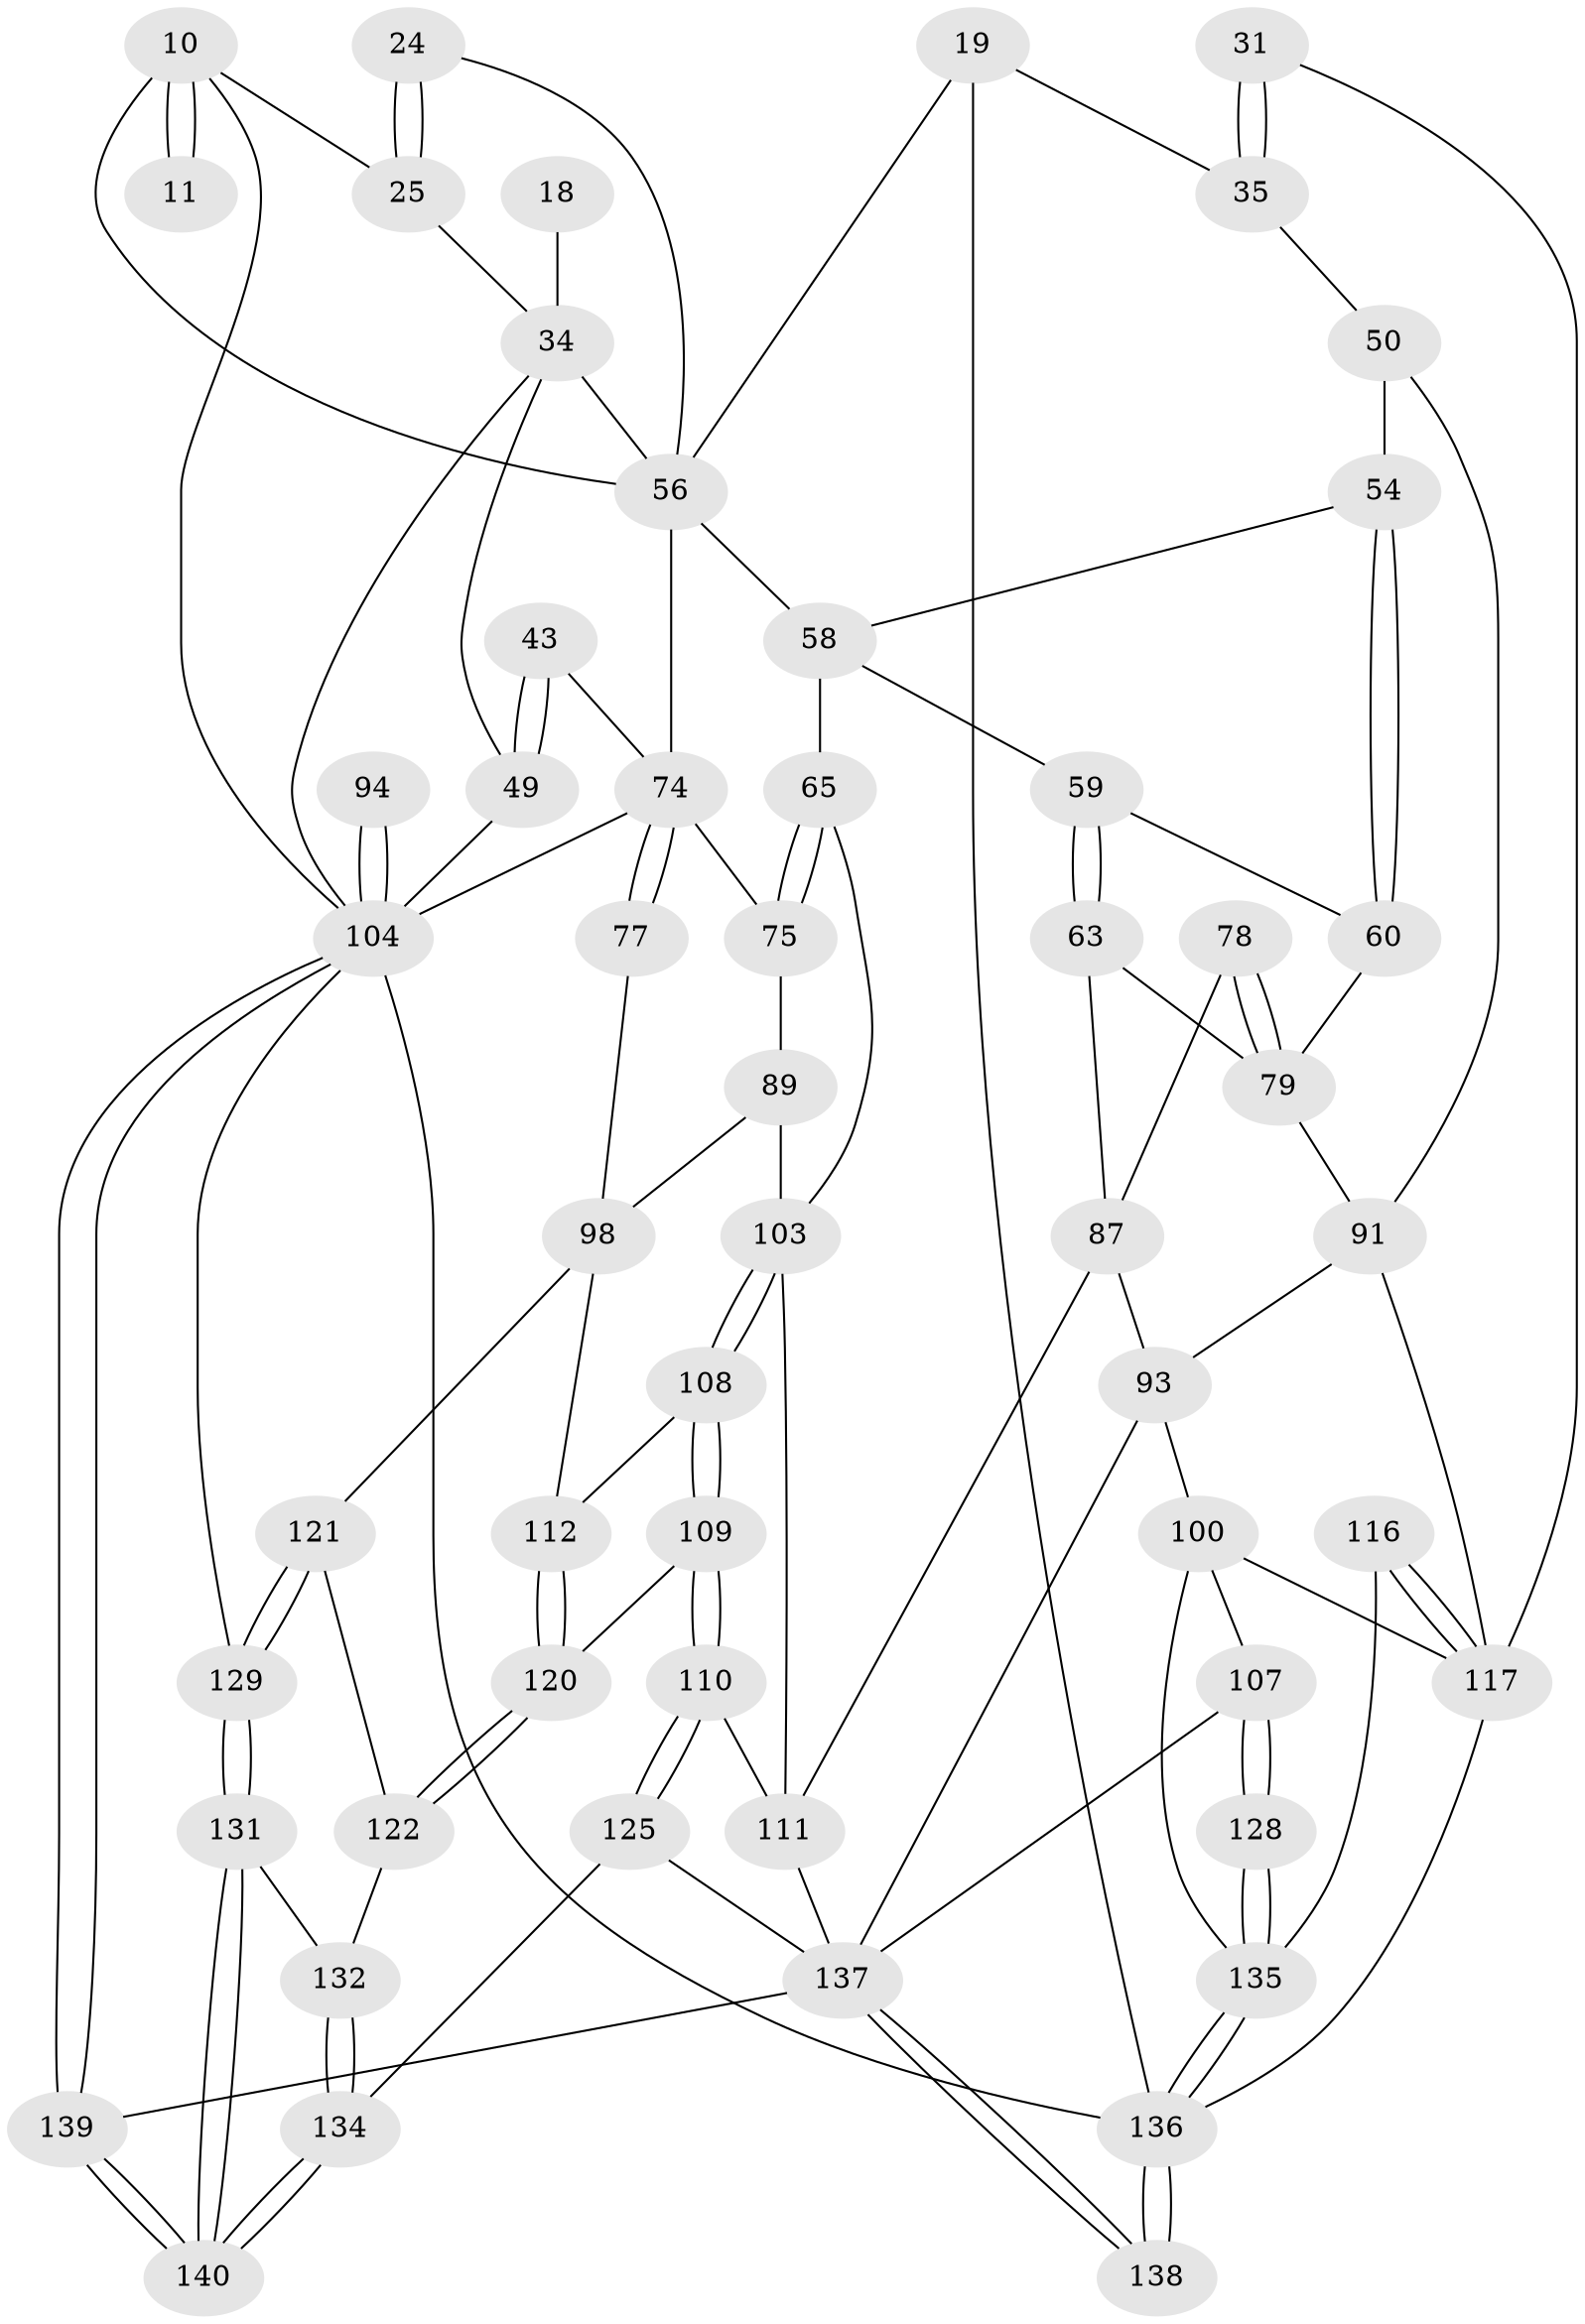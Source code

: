 // original degree distribution, {3: 0.02857142857142857, 6: 0.22142857142857142, 5: 0.5428571428571428, 4: 0.20714285714285716}
// Generated by graph-tools (version 1.1) at 2025/04/03/04/25 22:04:36]
// undirected, 56 vertices, 121 edges
graph export_dot {
graph [start="1"]
  node [color=gray90,style=filled];
  10 [pos="+0.684345448719189+0.08195714260852095",super="+7+2"];
  11 [pos="+0.9255025528386964+0"];
  18 [pos="+0.8485601877526934+0.17510081637396377"];
  19 [pos="+0.330552813644005+0.16807858637220513",super="+9"];
  24 [pos="+0.5449226749893389+0.14250336445556597"];
  25 [pos="+0.602175123105228+0.23811249343014965",super="+13+12"];
  31 [pos="+0+0.4615595968679524"];
  34 [pos="+0.7768707748936564+0.3221652788401546",super="+27+28+29+33+26"];
  35 [pos="+0.15199261609446263+0.3180817067585031",super="+21"];
  43 [pos="+0.79236118481574+0.40821307275355434"];
  49 [pos="+0.8693706513490981+0.460937937530177",super="+48+42"];
  50 [pos="+0.1797093060354546+0.476922272487599",super="+39"];
  54 [pos="+0.25665396946915353+0.47833276324557783",super="+38"];
  56 [pos="+0.5467085452719699+0.4566123139749156",super="+41"];
  58 [pos="+0.3739512849877537+0.4369106710944266",super="+37+57"];
  59 [pos="+0.33415642548687663+0.4597659891301014"];
  60 [pos="+0.26188722523608304+0.48257724120577017"];
  63 [pos="+0.29464272639288125+0.555343502952433"];
  65 [pos="+0.4086737207884593+0.5339052021749046"];
  74 [pos="+0.5990677860428947+0.5201238069199591",super="+55+72"];
  75 [pos="+0.571592811787697+0.5453368174937742"];
  77 [pos="+0.7441195145657039+0.6717689657745071"];
  78 [pos="+0.2772086549861274+0.6305087414461654",super="+76"];
  79 [pos="+0.2333586932502132+0.6379740272131008",super="+62+64"];
  87 [pos="+0.3630147045733833+0.6914449058152267",super="+80"];
  89 [pos="+0.6375998086670209+0.6921944522794378",super="+81"];
  91 [pos="+0.15049218921276014+0.7363618621472212",super="+52+90"];
  93 [pos="+0.25440198611408305+0.6924071137028434",super="+92"];
  94 [pos="+1+0.9575302883742385"];
  98 [pos="+0.7410941855671022+0.7241140374788916",super="+88"];
  100 [pos="+0.19377463545256937+0.8076669159439042",super="+99"];
  103 [pos="+0.5327104181344421+0.7181734678348205",super="+83+82"];
  104 [pos="+1+1",super="+3+73+95"];
  107 [pos="+0.2990264715023128+0.8547238575620084"];
  108 [pos="+0.5588065562328611+0.7675574644854252"];
  109 [pos="+0.5315218898688844+0.8321498129459493"];
  110 [pos="+0.5091079501685406+0.8663196287477956"];
  111 [pos="+0.46480281935279155+0.7590302668414556",super="+85+86"];
  112 [pos="+0.6217053730363806+0.7960276588497889"];
  116 [pos="+0.024336200865177012+0.8632954539820428"];
  117 [pos="+0+0.8529080696587352",super="+113+102+101+114"];
  120 [pos="+0.6183564566691495+0.8279027069054721"];
  121 [pos="+0.6471924059733589+0.8688068816367123",super="+97"];
  122 [pos="+0.6213284246804756+0.8723157131188366"];
  125 [pos="+0.4992073653123657+0.9191005123099589"];
  128 [pos="+0.1808094452855356+1"];
  129 [pos="+0.7706921977528676+0.8896877750724866",super="+96"];
  131 [pos="+0.7539577954397672+0.9122556657708127"];
  132 [pos="+0.6645951401416479+0.9233736239538871",super="+123"];
  134 [pos="+0.6429718345884643+0.9867427344295862",super="+124"];
  135 [pos="+0.16592197759234248+1",super="+127+126"];
  136 [pos="+0.1625576216731655+1",super="+130+118+119"];
  137 [pos="+0.42656609787237965+1",super="+133+106+105"];
  138 [pos="+0.17673039739364263+1"];
  139 [pos="+0.6870834156621028+1"];
  140 [pos="+0.6879476818549446+1"];
  10 -- 11 [weight=2];
  10 -- 11;
  10 -- 104;
  10 -- 25;
  10 -- 56;
  18 -- 34 [weight=3];
  19 -- 35 [weight=2];
  19 -- 136;
  19 -- 56 [weight=2];
  24 -- 25 [weight=2];
  24 -- 25;
  24 -- 56;
  25 -- 34 [weight=2];
  31 -- 35 [weight=2];
  31 -- 35;
  31 -- 117;
  34 -- 49;
  34 -- 104;
  34 -- 56 [weight=2];
  35 -- 50;
  43 -- 49 [weight=2];
  43 -- 49;
  43 -- 74;
  49 -- 104 [weight=2];
  50 -- 54 [weight=2];
  50 -- 91;
  54 -- 60;
  54 -- 60;
  54 -- 58;
  56 -- 74 [weight=2];
  56 -- 58 [weight=2];
  58 -- 59;
  58 -- 65;
  59 -- 60;
  59 -- 63;
  59 -- 63;
  60 -- 79;
  63 -- 79;
  63 -- 87;
  65 -- 75;
  65 -- 75;
  65 -- 103;
  74 -- 75;
  74 -- 77 [weight=2];
  74 -- 77;
  74 -- 104;
  75 -- 89;
  77 -- 98;
  78 -- 79 [weight=2];
  78 -- 79;
  78 -- 87 [weight=2];
  79 -- 91 [weight=2];
  87 -- 111 [weight=2];
  87 -- 93;
  89 -- 103 [weight=2];
  89 -- 98;
  91 -- 117 [weight=2];
  91 -- 93;
  93 -- 100;
  93 -- 137;
  94 -- 104 [weight=3];
  94 -- 104;
  98 -- 112;
  98 -- 121;
  100 -- 117;
  100 -- 135;
  100 -- 107;
  103 -- 108;
  103 -- 108;
  103 -- 111 [weight=2];
  104 -- 139;
  104 -- 139;
  104 -- 129;
  104 -- 136 [weight=2];
  107 -- 128;
  107 -- 128;
  107 -- 137;
  108 -- 109;
  108 -- 109;
  108 -- 112;
  109 -- 110;
  109 -- 110;
  109 -- 120;
  110 -- 111;
  110 -- 125;
  110 -- 125;
  111 -- 137 [weight=2];
  112 -- 120;
  112 -- 120;
  116 -- 117 [weight=2];
  116 -- 117;
  116 -- 135;
  117 -- 136 [weight=3];
  120 -- 122;
  120 -- 122;
  121 -- 122;
  121 -- 129 [weight=2];
  121 -- 129;
  122 -- 132;
  125 -- 134;
  125 -- 137;
  128 -- 135 [weight=2];
  128 -- 135;
  129 -- 131;
  129 -- 131;
  131 -- 132;
  131 -- 140;
  131 -- 140;
  132 -- 134 [weight=2];
  132 -- 134;
  134 -- 140;
  134 -- 140;
  135 -- 136;
  135 -- 136;
  136 -- 138 [weight=2];
  136 -- 138;
  137 -- 138;
  137 -- 138;
  137 -- 139;
  139 -- 140;
  139 -- 140;
}

